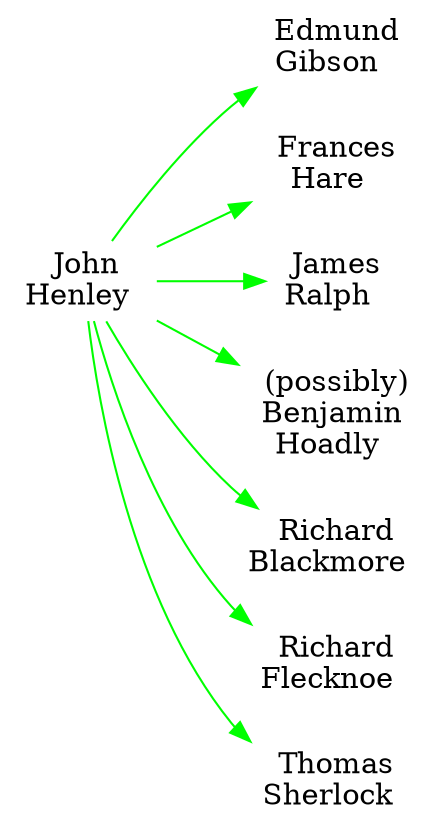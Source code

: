 digraph G {
rankdir=LR
node [shape=plaintext]
EDMUND_GIBSON [label=< Edmund<br/>Gibson >]
FRANCES_HARE [label=< Frances<br/>Hare >]
JAMES_RALPH [label=< James<br/>Ralph >]
JOHN_HENLEY [label=< John<br/>Henley >]
POSSIBLY_BENJAMIN_HOADLY [label=< (possibly)<br/>Benjamin<br/>Hoadly >]
RICHARD_BLACKMORE [label=< Richard<br/>Blackmore >]
RICHARD_FLECKNOE [label=< Richard<br/>Flecknoe >]
THOMAS_SHERLOCK [label=< Thomas<br/>Sherlock >]
JOHN_HENLEY -> EDMUND_GIBSON [color=green weight=1]
JOHN_HENLEY -> FRANCES_HARE [color=green weight=1]
JOHN_HENLEY -> JAMES_RALPH [color=green weight=4]
JOHN_HENLEY -> POSSIBLY_BENJAMIN_HOADLY [color=green weight=1]
JOHN_HENLEY -> RICHARD_BLACKMORE [color=green weight=1]
JOHN_HENLEY -> RICHARD_FLECKNOE [color=green weight=1]
JOHN_HENLEY -> THOMAS_SHERLOCK [color=green weight=1]
}